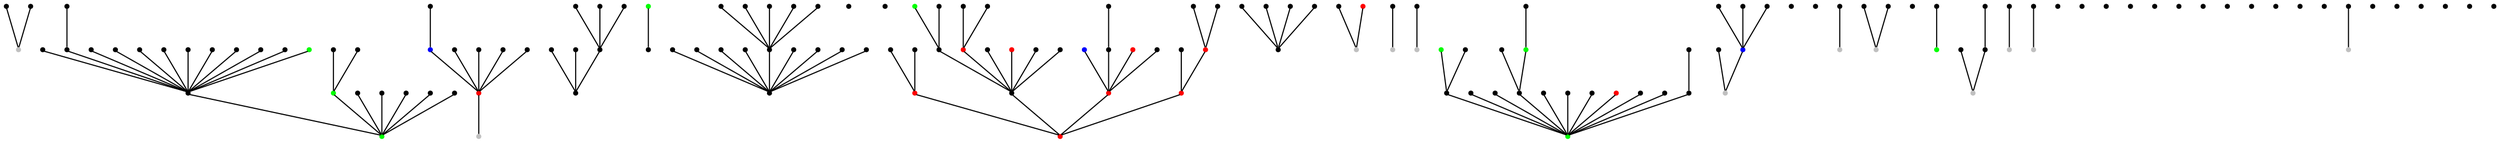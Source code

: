 digraph JHotDraw5_2 {
node [fontname=Helvetica, shape=point, color=grey, fontcolor=grey, fixedsize=true]

CH_ifa_draw_framework_DrawingChangeEvent [label="CH_ifa_draw_framework_DrawingChangeEvent", color="black", fontcolor="black" ]
	CH_ifa_draw_framework_DrawingChangeEvent -> java_util_EventObject [arrowhead=none]

CH_ifa_draw_standard_WestHandle [label="CH_ifa_draw_standard_WestHandle", color="black", fontcolor="black" ]
	CH_ifa_draw_standard_WestHandle -> CH_ifa_draw_standard_LocatorHandle [arrowhead=none]

CH_ifa_draw_samples_javadraw_JavaDrawApp [label="CH_ifa_draw_samples_javadraw_JavaDrawApp", color="black", fontcolor="black" ]
	CH_ifa_draw_samples_javadraw_JavaDrawApp -> CH_ifa_draw_contrib_MDI_DrawApplication [arrowhead=none]

CH_ifa_draw_standard_ChopBoxConnector [label="CH_ifa_draw_standard_ChopBoxConnector", color="black", fontcolor="black" ]
	CH_ifa_draw_standard_ChopBoxConnector -> CH_ifa_draw_standard_AbstractConnector [arrowhead=none]

CH_ifa_draw_figures_ArrowTip [label="CH_ifa_draw_figures_ArrowTip", color="green", fontcolor="green" ]
	CH_ifa_draw_figures_ArrowTip -> CH_ifa_draw_figures_AbstractLineDecoration [arrowhead=none]

CH_ifa_draw_figures_ShortestDistanceConnector [label="CH_ifa_draw_figures_ShortestDistanceConnector", color="black", fontcolor="black" ]
	CH_ifa_draw_figures_ShortestDistanceConnector -> CH_ifa_draw_standard_AbstractConnector [arrowhead=none]

CH_ifa_draw_standard_AlignCommand [label="CH_ifa_draw_standard_AlignCommand", color="black", fontcolor="black" ]
	CH_ifa_draw_standard_AlignCommand -> CH_ifa_draw_util_Command [arrowhead=none]

CH_ifa_draw_util_StorageFormatManager [label="CH_ifa_draw_util_StorageFormatManager", color="black", fontcolor="black" ]

CH_ifa_draw_standard_BoxHandleKit [label="CH_ifa_draw_standard_BoxHandleKit", color="black", fontcolor="black" ]

CH_ifa_draw_standard_NullHandle [label="CH_ifa_draw_standard_NullHandle", color="black", fontcolor="black" ]
	CH_ifa_draw_standard_NullHandle -> CH_ifa_draw_standard_LocatorHandle [arrowhead=none]

CH_ifa_draw_figures_ChopEllipseConnector [label="CH_ifa_draw_figures_ChopEllipseConnector", color="black", fontcolor="black" ]
	CH_ifa_draw_figures_ChopEllipseConnector -> CH_ifa_draw_standard_ChopBoxConnector [arrowhead=none]

CH_ifa_draw_figures_GroupCommand [label="CH_ifa_draw_figures_GroupCommand", color="black", fontcolor="black" ]
	CH_ifa_draw_figures_GroupCommand -> CH_ifa_draw_util_Command [arrowhead=none]

CH_ifa_draw_figures_GroupHandle [label="CH_ifa_draw_figures_GroupHandle", color="black", fontcolor="black" ]
	CH_ifa_draw_figures_GroupHandle -> CH_ifa_draw_standard_NullHandle [arrowhead=none]

CH_ifa_draw_figures_LineConnection [label="CH_ifa_draw_figures_LineConnection", color="red", fontcolor="red" ]
	CH_ifa_draw_figures_LineConnection -> CH_ifa_draw_figures_PolyLineFigure [arrowhead=none]

CH_ifa_draw_figures_ElbowConnection [label="CH_ifa_draw_figures_ElbowConnection", color="black", fontcolor="black" ]
	CH_ifa_draw_figures_ElbowConnection -> CH_ifa_draw_figures_LineConnection [arrowhead=none]

CH_ifa_draw_standard_RelativeLocator [label="CH_ifa_draw_standard_RelativeLocator", color="black", fontcolor="black" ]
	CH_ifa_draw_standard_RelativeLocator -> CH_ifa_draw_standard_AbstractLocator [arrowhead=none]

CH_ifa_draw_standard_ChangeConnectionHandle [label="CH_ifa_draw_standard_ChangeConnectionHandle", color="green", fontcolor="green" ]
	CH_ifa_draw_standard_ChangeConnectionHandle -> CH_ifa_draw_standard_AbstractHandle [arrowhead=none]

CH_ifa_draw_util_Filler [label="CH_ifa_draw_util_Filler", color="black", fontcolor="black" ]
	CH_ifa_draw_util_Filler -> javax_swing_JPanel [arrowhead=none]

CH_ifa_draw_util_Command [label="CH_ifa_draw_util_Command", color="black", fontcolor="black" ]

CH_ifa_draw_figures_LineFigure [label="CH_ifa_draw_figures_LineFigure", color="black", fontcolor="black" ]
	CH_ifa_draw_figures_LineFigure -> CH_ifa_draw_figures_PolyLineFigure [arrowhead=none]

CH_ifa_draw_standard_FigureChangeEventMulticaster [label="CH_ifa_draw_standard_FigureChangeEventMulticaster", color="black", fontcolor="black" ]
	CH_ifa_draw_standard_FigureChangeEventMulticaster -> java_awt_AWTEventMulticaster [arrowhead=none]

CH_ifa_draw_contrib_CustomToolBar [label="CH_ifa_draw_contrib_CustomToolBar", color="black", fontcolor="black" ]
	CH_ifa_draw_contrib_CustomToolBar -> javax_swing_JToolBar [arrowhead=none]

CH_ifa_draw_samples_javadraw_AnimationDecorator [label="CH_ifa_draw_samples_javadraw_AnimationDecorator", color="black", fontcolor="black" ]
	CH_ifa_draw_samples_javadraw_AnimationDecorator -> CH_ifa_draw_standard_DecoratorFigure [arrowhead=none]

CH_ifa_draw_contrib_CustomSelectionTool [label="CH_ifa_draw_contrib_CustomSelectionTool", color="green", fontcolor="green" ]
	CH_ifa_draw_contrib_CustomSelectionTool -> CH_ifa_draw_standard_SelectionTool [arrowhead=none]

CH_ifa_draw_samples_pert_PertDependency [label="CH_ifa_draw_samples_pert_PertDependency", color="black", fontcolor="black" ]
	CH_ifa_draw_samples_pert_PertDependency -> CH_ifa_draw_figures_LineConnection [arrowhead=none]

CH_ifa_draw_samples_javadraw_JavaDrawViewer [label="CH_ifa_draw_samples_javadraw_JavaDrawViewer", color="black", fontcolor="black" ]
	CH_ifa_draw_samples_javadraw_JavaDrawViewer -> javax_swing_JApplet [arrowhead=none]

CH_ifa_draw_samples_javadraw_PatternPainter [label="CH_ifa_draw_samples_javadraw_PatternPainter", color="black", fontcolor="black" ]

CH_ifa_draw_standard_DragTracker [label="CH_ifa_draw_standard_DragTracker", color="black", fontcolor="black" ]
	CH_ifa_draw_standard_DragTracker -> CH_ifa_draw_standard_AbstractTool [arrowhead=none]

CH_ifa_draw_figures_PolyLineLocator [label="CH_ifa_draw_figures_PolyLineLocator", color="black", fontcolor="black" ]
	CH_ifa_draw_figures_PolyLineLocator -> CH_ifa_draw_standard_AbstractLocator [arrowhead=none]

CH_ifa_draw_applet_DrawApplet [label="CH_ifa_draw_applet_DrawApplet", color="blue", fontcolor="blue" ]
	CH_ifa_draw_applet_DrawApplet -> javax_swing_JApplet [arrowhead=none]

CH_ifa_draw_framework_FigureChangeEvent [label="CH_ifa_draw_framework_FigureChangeEvent", color="black", fontcolor="black" ]
	CH_ifa_draw_framework_FigureChangeEvent -> java_util_EventObject [arrowhead=none]

CH_ifa_draw_figures_BorderDecorator [label="CH_ifa_draw_figures_BorderDecorator", color="black", fontcolor="black" ]
	CH_ifa_draw_figures_BorderDecorator -> CH_ifa_draw_standard_DecoratorFigure [arrowhead=none]

CH_ifa_draw_util_FloatingTextField [label="CH_ifa_draw_util_FloatingTextField", color="black", fontcolor="black" ]

CH_ifa_draw_samples_nothing_NothingApp [label="CH_ifa_draw_samples_nothing_NothingApp", color="black", fontcolor="black" ]
	CH_ifa_draw_samples_nothing_NothingApp -> CH_ifa_draw_application_DrawApplication [arrowhead=none]

CH_ifa_draw_figures_PolyLineConnector [label="CH_ifa_draw_figures_PolyLineConnector", color="black", fontcolor="black" ]
	CH_ifa_draw_figures_PolyLineConnector -> CH_ifa_draw_standard_ChopBoxConnector [arrowhead=none]

CH_ifa_draw_samples_javadraw_JavaDrawApplet [label="CH_ifa_draw_samples_javadraw_JavaDrawApplet", color="black", fontcolor="black" ]
	CH_ifa_draw_samples_javadraw_JavaDrawApplet -> CH_ifa_draw_applet_DrawApplet [arrowhead=none]

CH_ifa_draw_standard_ChangeAttributeCommand [label="CH_ifa_draw_standard_ChangeAttributeCommand", color="black", fontcolor="black" ]
	CH_ifa_draw_standard_ChangeAttributeCommand -> CH_ifa_draw_util_Command [arrowhead=none]

CH_ifa_draw_standard_SouthHandle [label="CH_ifa_draw_standard_SouthHandle", color="black", fontcolor="black" ]
	CH_ifa_draw_standard_SouthHandle -> CH_ifa_draw_standard_LocatorHandle [arrowhead=none]

CH_ifa_draw_figures_RectangleFigure [label="CH_ifa_draw_figures_RectangleFigure", color="black", fontcolor="black" ]
	CH_ifa_draw_figures_RectangleFigure -> CH_ifa_draw_figures_AttributeFigure [arrowhead=none]

CH_ifa_draw_figures_ElbowTextLocator [label="CH_ifa_draw_figures_ElbowTextLocator", color="black", fontcolor="black" ]
	CH_ifa_draw_figures_ElbowTextLocator -> CH_ifa_draw_standard_AbstractLocator [arrowhead=none]

CH_ifa_draw_contrib_GraphicalCompositeFigure [label="CH_ifa_draw_contrib_GraphicalCompositeFigure", color="blue", fontcolor="blue" ]
	CH_ifa_draw_contrib_GraphicalCompositeFigure -> CH_ifa_draw_standard_CompositeFigure [arrowhead=none]

CH_ifa_draw_contrib_MDI_InternalFrame [label="CH_ifa_draw_contrib_MDI_InternalFrame", color="black", fontcolor="black" ]
	CH_ifa_draw_contrib_MDI_InternalFrame -> javax_swing_JInternalFrame [arrowhead=none]

CH_ifa_draw_standard_HandleTracker [label="CH_ifa_draw_standard_HandleTracker", color="black", fontcolor="black" ]
	CH_ifa_draw_standard_HandleTracker -> CH_ifa_draw_standard_AbstractTool [arrowhead=none]

CH_ifa_draw_samples_javadraw_Animator [label="CH_ifa_draw_samples_javadraw_Animator", color="black", fontcolor="black" ]
	CH_ifa_draw_samples_javadraw_Animator -> java_lang_Thread [arrowhead=none]

CH_ifa_draw_samples_pert_PertFigureCreationTool [label="CH_ifa_draw_samples_pert_PertFigureCreationTool", color="black", fontcolor="black" ]
	CH_ifa_draw_samples_pert_PertFigureCreationTool -> CH_ifa_draw_standard_CreationTool [arrowhead=none]

CH_ifa_draw_util_PaletteLayout [label="CH_ifa_draw_util_PaletteLayout", color="black", fontcolor="black" ]

CH_ifa_draw_figures_InsertImageCommand [label="CH_ifa_draw_figures_InsertImageCommand", color="black", fontcolor="black" ]
	CH_ifa_draw_figures_InsertImageCommand -> CH_ifa_draw_util_Command [arrowhead=none]

CH_ifa_draw_standard_AbstractFigure [label="CH_ifa_draw_standard_AbstractFigure", color="red", fontcolor="red" ]

CH_ifa_draw_contrib_TriangleFigure [label="CH_ifa_draw_contrib_TriangleFigure", color="green", fontcolor="green" ]
	CH_ifa_draw_contrib_TriangleFigure -> CH_ifa_draw_figures_RectangleFigure [arrowhead=none]

CH_ifa_draw_samples_net_NetApp [label="CH_ifa_draw_samples_net_NetApp", color="black", fontcolor="black" ]
	CH_ifa_draw_samples_net_NetApp -> CH_ifa_draw_application_DrawApplication [arrowhead=none]

CH_ifa_draw_standard_SouthEastHandle [label="CH_ifa_draw_standard_SouthEastHandle", color="black", fontcolor="black" ]
	CH_ifa_draw_standard_SouthEastHandle -> CH_ifa_draw_standard_LocatorHandle [arrowhead=none]

CH_ifa_draw_figures_ScribbleTool [label="CH_ifa_draw_figures_ScribbleTool", color="black", fontcolor="black" ]
	CH_ifa_draw_figures_ScribbleTool -> CH_ifa_draw_standard_AbstractTool [arrowhead=none]

CH_ifa_draw_samples_javadraw_MySelectionTool [label="CH_ifa_draw_samples_javadraw_MySelectionTool", color="black", fontcolor="black" ]
	CH_ifa_draw_samples_javadraw_MySelectionTool -> CH_ifa_draw_standard_SelectionTool [arrowhead=none]

CH_ifa_draw_figures_NumberTextFigure [label="CH_ifa_draw_figures_NumberTextFigure", color="black", fontcolor="black" ]
	CH_ifa_draw_figures_NumberTextFigure -> CH_ifa_draw_figures_TextFigure [arrowhead=none]

CH_ifa_draw_util_StandardStorageFormat [label="CH_ifa_draw_util_StandardStorageFormat", color="green", fontcolor="green" ]

CH_ifa_draw_standard_CompositeFigure [label="CH_ifa_draw_standard_CompositeFigure", color="red", fontcolor="red" ]
	CH_ifa_draw_standard_CompositeFigure -> CH_ifa_draw_standard_AbstractFigure [arrowhead=none]

CH_ifa_draw_standard_CreationTool [label="CH_ifa_draw_standard_CreationTool", color="black", fontcolor="black" ]
	CH_ifa_draw_standard_CreationTool -> CH_ifa_draw_standard_AbstractTool [arrowhead=none]

CH_ifa_draw_standard_SouthWestHandle [label="CH_ifa_draw_standard_SouthWestHandle", color="black", fontcolor="black" ]
	CH_ifa_draw_standard_SouthWestHandle -> CH_ifa_draw_standard_LocatorHandle [arrowhead=none]

CH_ifa_draw_samples_net_NodeFigure [label="CH_ifa_draw_samples_net_NodeFigure", color="black", fontcolor="black" ]
	CH_ifa_draw_samples_net_NodeFigure -> CH_ifa_draw_figures_TextFigure [arrowhead=none]

CH_ifa_draw_samples_javadraw_BouncingDrawing [label="CH_ifa_draw_samples_javadraw_BouncingDrawing", color="black", fontcolor="black" ]
	CH_ifa_draw_samples_javadraw_BouncingDrawing -> CH_ifa_draw_standard_StandardDrawing [arrowhead=none]

CH_ifa_draw_samples_javadraw_FollowURLTool [label="CH_ifa_draw_samples_javadraw_FollowURLTool", color="black", fontcolor="black" ]
	CH_ifa_draw_samples_javadraw_FollowURLTool -> CH_ifa_draw_standard_AbstractTool [arrowhead=none]

CH_ifa_draw_util_CommandButton [label="CH_ifa_draw_util_CommandButton", color="black", fontcolor="black" ]
	CH_ifa_draw_util_CommandButton -> javax_swing_JButton [arrowhead=none]

CH_ifa_draw_framework_HJDError [label="CH_ifa_draw_framework_HJDError", color="black", fontcolor="black" ]
	CH_ifa_draw_framework_HJDError -> java_lang_Error [arrowhead=none]

CH_ifa_draw_util_CommandChoice [label="CH_ifa_draw_util_CommandChoice", color="black", fontcolor="black" ]
	CH_ifa_draw_util_CommandChoice -> javax_swing_JComboBox [arrowhead=none]

CH_ifa_draw_figures_EllipseFigure [label="CH_ifa_draw_figures_EllipseFigure", color="black", fontcolor="black" ]
	CH_ifa_draw_figures_EllipseFigure -> CH_ifa_draw_figures_AttributeFigure [arrowhead=none]

CH_ifa_draw_standard_ChangeConnectionEndHandle [label="CH_ifa_draw_standard_ChangeConnectionEndHandle", color="black", fontcolor="black" ]
	CH_ifa_draw_standard_ChangeConnectionEndHandle -> CH_ifa_draw_standard_ChangeConnectionHandle [arrowhead=none]

CH_ifa_draw_standard_SimpleUpdateStrategy [label="CH_ifa_draw_standard_SimpleUpdateStrategy", color="black", fontcolor="black" ]

CH_ifa_draw_figures_PolyLineHandle [label="CH_ifa_draw_figures_PolyLineHandle", color="black", fontcolor="black" ]
	CH_ifa_draw_figures_PolyLineHandle -> CH_ifa_draw_standard_LocatorHandle [arrowhead=none]

CH_ifa_draw_standard_CopyCommand [label="CH_ifa_draw_standard_CopyCommand", color="black", fontcolor="black" ]
	CH_ifa_draw_standard_CopyCommand -> CH_ifa_draw_standard_FigureTransferCommand [arrowhead=none]

CH_ifa_draw_standard_EastHandle [label="CH_ifa_draw_standard_EastHandle", color="black", fontcolor="black" ]
	CH_ifa_draw_standard_EastHandle -> CH_ifa_draw_standard_LocatorHandle [arrowhead=none]

CH_ifa_draw_contrib_PolygonTool [label="CH_ifa_draw_contrib_PolygonTool", color="black", fontcolor="black" ]
	CH_ifa_draw_contrib_PolygonTool -> CH_ifa_draw_standard_AbstractTool [arrowhead=none]

CH_ifa_draw_figures_TextTool [label="CH_ifa_draw_figures_TextTool", color="green", fontcolor="green" ]
	CH_ifa_draw_figures_TextTool -> CH_ifa_draw_standard_CreationTool [arrowhead=none]

CH_ifa_draw_framework_FigureSelection [label="CH_ifa_draw_framework_FigureSelection", color="black", fontcolor="black" ]

CH_ifa_draw_standard_ConnectionTool [label="CH_ifa_draw_standard_ConnectionTool", color="red", fontcolor="red" ]
	CH_ifa_draw_standard_ConnectionTool -> CH_ifa_draw_standard_AbstractTool [arrowhead=none]

CH_ifa_draw_samples_nothing_NothingApplet [label="CH_ifa_draw_samples_nothing_NothingApplet", color="black", fontcolor="black" ]
	CH_ifa_draw_samples_nothing_NothingApplet -> CH_ifa_draw_applet_DrawApplet [arrowhead=none]

CH_ifa_draw_util_ReverseVectorEnumerator [label="CH_ifa_draw_util_ReverseVectorEnumerator", color="black", fontcolor="black" ]

CH_ifa_draw_contrib_DiamondFigure [label="CH_ifa_draw_contrib_DiamondFigure", color="black", fontcolor="black" ]
	CH_ifa_draw_contrib_DiamondFigure -> CH_ifa_draw_figures_RectangleFigure [arrowhead=none]

CH_ifa_draw_standard_StandardDrawingView [label="CH_ifa_draw_standard_StandardDrawingView", color="red", fontcolor="red" ]
	CH_ifa_draw_standard_StandardDrawingView -> javax_swing_JPanel [arrowhead=none]

CH_ifa_draw_standard_FigureTransferCommand [label="CH_ifa_draw_standard_FigureTransferCommand", color="black", fontcolor="black" ]
	CH_ifa_draw_standard_FigureTransferCommand -> CH_ifa_draw_util_Command [arrowhead=none]

CH_ifa_draw_figures_FontSizeHandle [label="CH_ifa_draw_figures_FontSizeHandle", color="black", fontcolor="black" ]
	CH_ifa_draw_figures_FontSizeHandle -> CH_ifa_draw_standard_LocatorHandle [arrowhead=none]

CH_ifa_draw_figures_FigureAttributes [label="CH_ifa_draw_figures_FigureAttributes", color="black", fontcolor="black" ]

CH_ifa_draw_standard_GridConstrainer [label="CH_ifa_draw_standard_GridConstrainer", color="black", fontcolor="black" ]

CH_ifa_draw_standard_SelectAreaTracker [label="CH_ifa_draw_standard_SelectAreaTracker", color="black", fontcolor="black" ]
	CH_ifa_draw_standard_SelectAreaTracker -> CH_ifa_draw_standard_AbstractTool [arrowhead=none]

CH_ifa_draw_samples_javadraw_URLTool [label="CH_ifa_draw_samples_javadraw_URLTool", color="black", fontcolor="black" ]
	CH_ifa_draw_samples_javadraw_URLTool -> CH_ifa_draw_standard_AbstractTool [arrowhead=none]

CH_ifa_draw_util_Iconkit [label="CH_ifa_draw_util_Iconkit", color="black", fontcolor="black" ]

CH_ifa_draw_figures_UngroupCommand [label="CH_ifa_draw_figures_UngroupCommand", color="black", fontcolor="black" ]
	CH_ifa_draw_figures_UngroupCommand -> CH_ifa_draw_util_Command [arrowhead=none]

CH_ifa_draw_util_SerializationStorageFormat [label="CH_ifa_draw_util_SerializationStorageFormat", color="black", fontcolor="black" ]
	CH_ifa_draw_util_SerializationStorageFormat -> CH_ifa_draw_util_StandardStorageFormat [arrowhead=none]

CH_ifa_draw_standard_ChangeConnectionStartHandle [label="CH_ifa_draw_standard_ChangeConnectionStartHandle", color="black", fontcolor="black" ]
	CH_ifa_draw_standard_ChangeConnectionStartHandle -> CH_ifa_draw_standard_ChangeConnectionHandle [arrowhead=none]

CH_ifa_draw_samples_pert_PertFigure [label="CH_ifa_draw_samples_pert_PertFigure", color="red", fontcolor="red" ]
	CH_ifa_draw_samples_pert_PertFigure -> CH_ifa_draw_standard_CompositeFigure [arrowhead=none]

CH_ifa_draw_util_Clipboard [label="CH_ifa_draw_util_Clipboard", color="black", fontcolor="black" ]

CH_ifa_draw_standard_DuplicateCommand [label="CH_ifa_draw_standard_DuplicateCommand", color="black", fontcolor="black" ]
	CH_ifa_draw_standard_DuplicateCommand -> CH_ifa_draw_standard_FigureTransferCommand [arrowhead=none]

CH_ifa_draw_figures_RadiusHandle [label="CH_ifa_draw_figures_RadiusHandle", color="black", fontcolor="black" ]
	CH_ifa_draw_figures_RadiusHandle -> CH_ifa_draw_standard_AbstractHandle [arrowhead=none]

CH_ifa_draw_util_PaletteIcon [label="CH_ifa_draw_util_PaletteIcon", color="black", fontcolor="black" ]

CH_ifa_draw_util_ColorMap [label="CH_ifa_draw_util_ColorMap", color="black", fontcolor="black" ]

CH_ifa_draw_contrib_SplitPaneDrawApplication [label="CH_ifa_draw_contrib_SplitPaneDrawApplication", color="black", fontcolor="black" ]
	CH_ifa_draw_contrib_SplitPaneDrawApplication -> CH_ifa_draw_application_DrawApplication [arrowhead=none]

CH_ifa_draw_standard_NorthEastHandle [label="CH_ifa_draw_standard_NorthEastHandle", color="black", fontcolor="black" ]
	CH_ifa_draw_standard_NorthEastHandle -> CH_ifa_draw_standard_LocatorHandle [arrowhead=none]

CH_ifa_draw_util_PaletteButton [label="CH_ifa_draw_util_PaletteButton", color="black", fontcolor="black" ]
	CH_ifa_draw_util_PaletteButton -> javax_swing_JButton [arrowhead=none]

CH_ifa_draw_standard_ActionTool [label="CH_ifa_draw_standard_ActionTool", color="black", fontcolor="black" ]
	CH_ifa_draw_standard_ActionTool -> CH_ifa_draw_standard_AbstractTool [arrowhead=none]

CH_ifa_draw_standard_DeleteCommand [label="CH_ifa_draw_standard_DeleteCommand", color="black", fontcolor="black" ]
	CH_ifa_draw_standard_DeleteCommand -> CH_ifa_draw_standard_FigureTransferCommand [arrowhead=none]

CH_ifa_draw_contrib_PolygonFigure [label="CH_ifa_draw_contrib_PolygonFigure", color="red", fontcolor="red" ]
	CH_ifa_draw_contrib_PolygonFigure -> CH_ifa_draw_figures_AttributeFigure [arrowhead=none]

CH_ifa_draw_application_DrawApplication [label="CH_ifa_draw_application_DrawApplication", color="red", fontcolor="red" ]
	CH_ifa_draw_application_DrawApplication -> javax_swing_JFrame [arrowhead=none]

CH_ifa_draw_contrib_PolygonScaleHandle [label="CH_ifa_draw_contrib_PolygonScaleHandle", color="black", fontcolor="black" ]
	CH_ifa_draw_contrib_PolygonScaleHandle -> CH_ifa_draw_standard_AbstractHandle [arrowhead=none]

CH_ifa_draw_standard_OffsetLocator [label="CH_ifa_draw_standard_OffsetLocator", color="black", fontcolor="black" ]
	CH_ifa_draw_standard_OffsetLocator -> CH_ifa_draw_standard_AbstractLocator [arrowhead=none]

CH_ifa_draw_standard_NorthWestHandle [label="CH_ifa_draw_standard_NorthWestHandle", color="black", fontcolor="black" ]
	CH_ifa_draw_standard_NorthWestHandle -> CH_ifa_draw_standard_LocatorHandle [arrowhead=none]

CH_ifa_draw_standard_DecoratorFigure [label="CH_ifa_draw_standard_DecoratorFigure", color="red", fontcolor="red" ]
	CH_ifa_draw_standard_DecoratorFigure -> CH_ifa_draw_standard_AbstractFigure [arrowhead=none]

CH_ifa_draw_samples_pert_PertApplet [label="CH_ifa_draw_samples_pert_PertApplet", color="black", fontcolor="black" ]
	CH_ifa_draw_samples_pert_PertApplet -> CH_ifa_draw_applet_DrawApplet [arrowhead=none]

CH_ifa_draw_standard_FigureChangeAdapter [label="CH_ifa_draw_standard_FigureChangeAdapter", color="black", fontcolor="black" ]

CH_ifa_draw_applet_SleeperThread [label="CH_ifa_draw_applet_SleeperThread", color="black", fontcolor="black" ]
	CH_ifa_draw_applet_SleeperThread -> java_lang_Thread [arrowhead=none]

CH_ifa_draw_contrib_PolygonHandle [label="CH_ifa_draw_contrib_PolygonHandle", color="black", fontcolor="black" ]
	CH_ifa_draw_contrib_PolygonHandle -> CH_ifa_draw_standard_AbstractHandle [arrowhead=none]

CH_ifa_draw_figures_ImageFigure [label="CH_ifa_draw_figures_ImageFigure", color="black", fontcolor="black" ]
	CH_ifa_draw_figures_ImageFigure -> CH_ifa_draw_figures_AttributeFigure [arrowhead=none]

CH_ifa_draw_figures_AbstractLineDecoration [label="CH_ifa_draw_figures_AbstractLineDecoration", color="black", fontcolor="black" ]

CH_ifa_draw_standard_LocatorConnector [label="CH_ifa_draw_standard_LocatorConnector", color="black", fontcolor="black" ]
	CH_ifa_draw_standard_LocatorConnector -> CH_ifa_draw_standard_AbstractConnector [arrowhead=none]

CH_ifa_draw_standard_AbstractLocator [label="CH_ifa_draw_standard_AbstractLocator", color="black", fontcolor="black" ]

CH_ifa_draw_standard_ToolButton [label="CH_ifa_draw_standard_ToolButton", color="black", fontcolor="black" ]
	CH_ifa_draw_standard_ToolButton -> CH_ifa_draw_util_PaletteButton [arrowhead=none]

CH_ifa_draw_standard_SelectionTool [label="CH_ifa_draw_standard_SelectionTool", color="black", fontcolor="black" ]
	CH_ifa_draw_standard_SelectionTool -> CH_ifa_draw_standard_AbstractTool [arrowhead=none]

CH_ifa_draw_standard_AbstractTool [label="CH_ifa_draw_standard_AbstractTool", color="green", fontcolor="green" ]

CH_ifa_draw_standard_ReverseFigureEnumerator [label="CH_ifa_draw_standard_ReverseFigureEnumerator", color="black", fontcolor="black" ]

CH_ifa_draw_standard_NorthHandle [label="CH_ifa_draw_standard_NorthHandle", color="black", fontcolor="black" ]
	CH_ifa_draw_standard_NorthHandle -> CH_ifa_draw_standard_LocatorHandle [arrowhead=none]

CH_ifa_draw_util_ColorEntry [label="CH_ifa_draw_util_ColorEntry", color="black", fontcolor="black" ]

CH_ifa_draw_figures_GroupFigure [label="CH_ifa_draw_figures_GroupFigure", color="black", fontcolor="black" ]
	CH_ifa_draw_figures_GroupFigure -> CH_ifa_draw_standard_CompositeFigure [arrowhead=none]

CH_ifa_draw_util_CommandMenu [label="CH_ifa_draw_util_CommandMenu", color="black", fontcolor="black" ]
	CH_ifa_draw_util_CommandMenu -> javax_swing_JMenu [arrowhead=none]

CH_ifa_draw_contrib_ChopPolygonConnector [label="CH_ifa_draw_contrib_ChopPolygonConnector", color="black", fontcolor="black" ]
	CH_ifa_draw_contrib_ChopPolygonConnector -> CH_ifa_draw_standard_ChopBoxConnector [arrowhead=none]

CH_ifa_draw_standard_AbstractHandle [label="CH_ifa_draw_standard_AbstractHandle", color="green", fontcolor="green" ]

CH_ifa_draw_samples_pert_PertApplication [label="CH_ifa_draw_samples_pert_PertApplication", color="black", fontcolor="black" ]
	CH_ifa_draw_samples_pert_PertApplication -> CH_ifa_draw_application_DrawApplication [arrowhead=none]

CH_ifa_draw_standard_StandardDrawing [label="CH_ifa_draw_standard_StandardDrawing", color="black", fontcolor="black" ]
	CH_ifa_draw_standard_StandardDrawing -> CH_ifa_draw_standard_CompositeFigure [arrowhead=none]

CH_ifa_draw_standard_PasteCommand [label="CH_ifa_draw_standard_PasteCommand", color="black", fontcolor="black" ]
	CH_ifa_draw_standard_PasteCommand -> CH_ifa_draw_standard_FigureTransferCommand [arrowhead=none]

CH_ifa_draw_standard_CutCommand [label="CH_ifa_draw_standard_CutCommand", color="black", fontcolor="black" ]
	CH_ifa_draw_standard_CutCommand -> CH_ifa_draw_standard_FigureTransferCommand [arrowhead=none]

CH_ifa_draw_contrib_StandardLayouter [label="CH_ifa_draw_contrib_StandardLayouter", color="black", fontcolor="black" ]

CH_ifa_draw_contrib_TriangleRotationHandle [label="CH_ifa_draw_contrib_TriangleRotationHandle", color="black", fontcolor="black" ]
	CH_ifa_draw_contrib_TriangleRotationHandle -> CH_ifa_draw_standard_AbstractHandle [arrowhead=none]

CH_ifa_draw_standard_BringToFrontCommand [label="CH_ifa_draw_standard_BringToFrontCommand", color="black", fontcolor="black" ]
	CH_ifa_draw_standard_BringToFrontCommand -> CH_ifa_draw_util_Command [arrowhead=none]

CH_ifa_draw_util_StorableInput [label="CH_ifa_draw_util_StorableInput", color="black", fontcolor="black" ]

CH_ifa_draw_util_Geom [label="CH_ifa_draw_util_Geom", color="black", fontcolor="black" ]

CH_ifa_draw_figures_PolyLineFigure [label="CH_ifa_draw_figures_PolyLineFigure", color="red", fontcolor="red" ]
	CH_ifa_draw_figures_PolyLineFigure -> CH_ifa_draw_standard_AbstractFigure [arrowhead=none]

CH_ifa_draw_standard_ConnectionHandle [label="CH_ifa_draw_standard_ConnectionHandle", color="green", fontcolor="green" ]
	CH_ifa_draw_standard_ConnectionHandle -> CH_ifa_draw_standard_LocatorHandle [arrowhead=none]

CH_ifa_draw_util_StorableOutput [label="CH_ifa_draw_util_StorableOutput", color="black", fontcolor="black" ]

CH_ifa_draw_standard_SendToBackCommand [label="CH_ifa_draw_standard_SendToBackCommand", color="black", fontcolor="black" ]
	CH_ifa_draw_standard_SendToBackCommand -> CH_ifa_draw_util_Command [arrowhead=none]

CH_ifa_draw_standard_FigureEnumerator [label="CH_ifa_draw_standard_FigureEnumerator", color="black", fontcolor="black" ]

CH_ifa_draw_figures_BorderTool [label="CH_ifa_draw_figures_BorderTool", color="black", fontcolor="black" ]
	CH_ifa_draw_figures_BorderTool -> CH_ifa_draw_standard_ActionTool [arrowhead=none]

CH_ifa_draw_figures_ConnectedTextTool [label="CH_ifa_draw_figures_ConnectedTextTool", color="black", fontcolor="black" ]
	CH_ifa_draw_figures_ConnectedTextTool -> CH_ifa_draw_figures_TextTool [arrowhead=none]

CH_ifa_draw_figures_AttributeFigure [label="CH_ifa_draw_figures_AttributeFigure", color="black", fontcolor="black" ]
	CH_ifa_draw_figures_AttributeFigure -> CH_ifa_draw_standard_AbstractFigure [arrowhead=none]

CH_ifa_draw_standard_ToggleGridCommand [label="CH_ifa_draw_standard_ToggleGridCommand", color="black", fontcolor="black" ]
	CH_ifa_draw_standard_ToggleGridCommand -> CH_ifa_draw_util_Command [arrowhead=none]

CH_ifa_draw_standard_BufferedUpdateStrategy [label="CH_ifa_draw_standard_BufferedUpdateStrategy", color="black", fontcolor="black" ]

CH_ifa_draw_figures_TextFigure [label="CH_ifa_draw_figures_TextFigure", color="red", fontcolor="red" ]
	CH_ifa_draw_figures_TextFigure -> CH_ifa_draw_figures_AttributeFigure [arrowhead=none]

CH_ifa_draw_figures_RoundRectangleFigure [label="CH_ifa_draw_figures_RoundRectangleFigure", color="black", fontcolor="black" ]
	CH_ifa_draw_figures_RoundRectangleFigure -> CH_ifa_draw_figures_AttributeFigure [arrowhead=none]

CH_ifa_draw_figures_ElbowHandle [label="CH_ifa_draw_figures_ElbowHandle", color="black", fontcolor="black" ]
	CH_ifa_draw_figures_ElbowHandle -> CH_ifa_draw_standard_AbstractHandle [arrowhead=none]

CH_ifa_draw_standard_AbstractConnector [label="CH_ifa_draw_standard_AbstractConnector", color="black", fontcolor="black" ]

CH_ifa_draw_contrib_MDI_DrawApplication [label="CH_ifa_draw_contrib_MDI_DrawApplication", color="blue", fontcolor="blue" ]
	CH_ifa_draw_contrib_MDI_DrawApplication -> CH_ifa_draw_application_DrawApplication [arrowhead=none]

CH_ifa_draw_standard_LocatorHandle [label="CH_ifa_draw_standard_LocatorHandle", color="black", fontcolor="black" ]
	CH_ifa_draw_standard_LocatorHandle -> CH_ifa_draw_standard_AbstractHandle [arrowhead=none]

}
